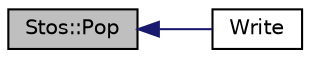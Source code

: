 digraph "Stos::Pop"
{
  edge [fontname="Helvetica",fontsize="10",labelfontname="Helvetica",labelfontsize="10"];
  node [fontname="Helvetica",fontsize="10",shape=record];
  rankdir="LR";
  Node1 [label="Stos::Pop",height=0.2,width=0.4,color="black", fillcolor="grey75", style="filled" fontcolor="black"];
  Node1 -> Node2 [dir="back",color="midnightblue",fontsize="10",style="solid",fontname="Helvetica"];
  Node2 [label="Write",height=0.2,width=0.4,color="black", fillcolor="white", style="filled",URL="$plik_8hpp.html#abd30828a75928ede064d3b80a8d78a92",tooltip="Definicja funkcji Write. "];
}
